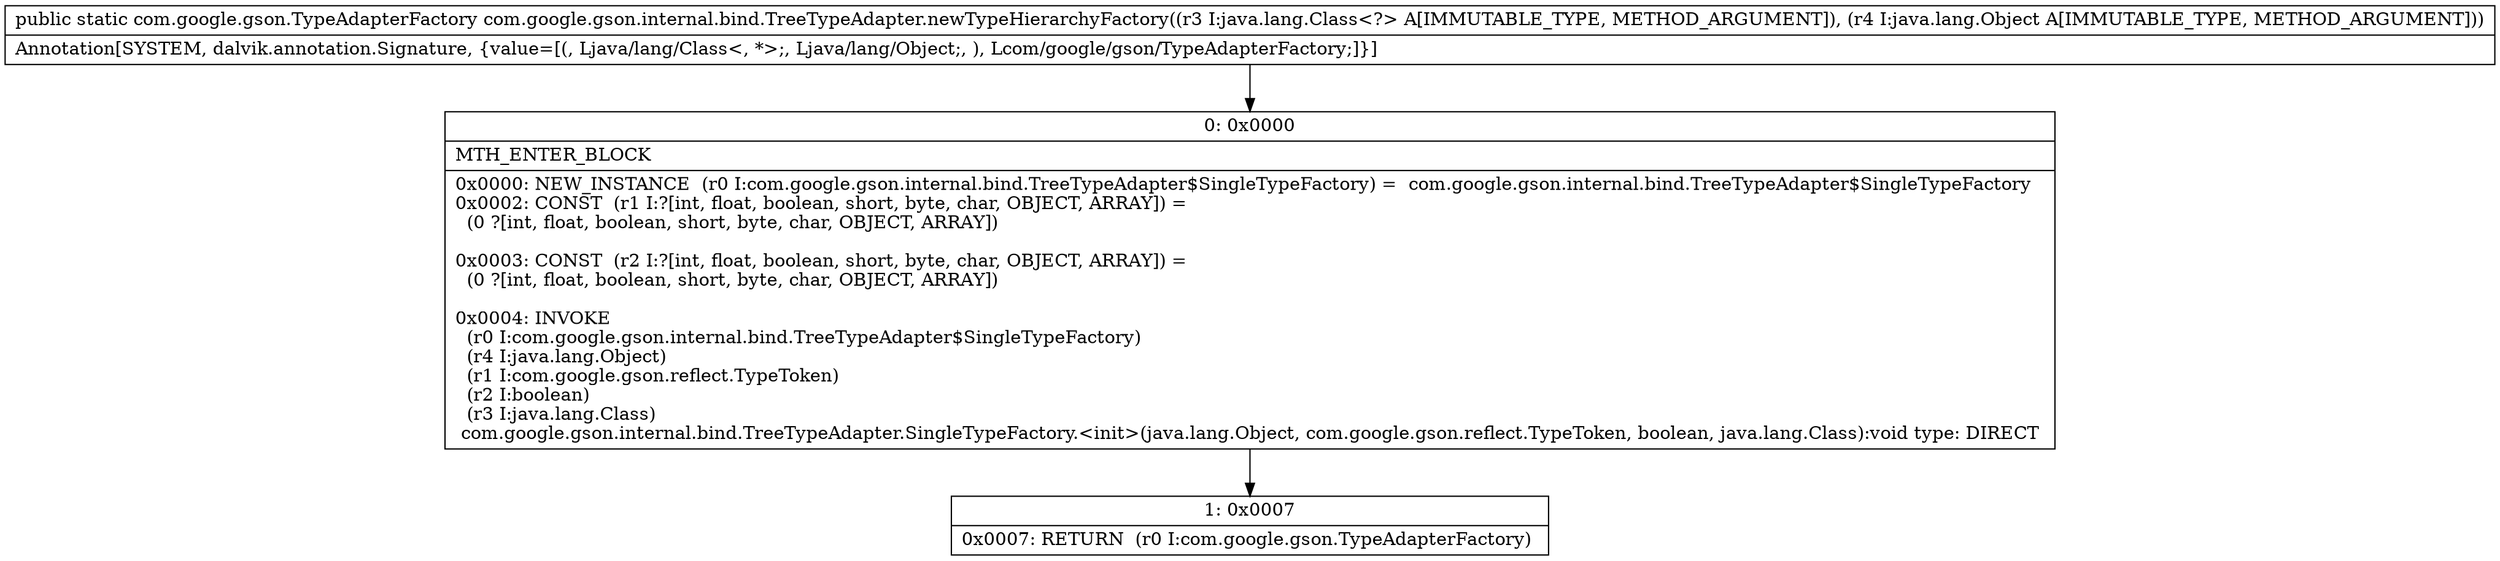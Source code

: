 digraph "CFG forcom.google.gson.internal.bind.TreeTypeAdapter.newTypeHierarchyFactory(Ljava\/lang\/Class;Ljava\/lang\/Object;)Lcom\/google\/gson\/TypeAdapterFactory;" {
Node_0 [shape=record,label="{0\:\ 0x0000|MTH_ENTER_BLOCK\l|0x0000: NEW_INSTANCE  (r0 I:com.google.gson.internal.bind.TreeTypeAdapter$SingleTypeFactory) =  com.google.gson.internal.bind.TreeTypeAdapter$SingleTypeFactory \l0x0002: CONST  (r1 I:?[int, float, boolean, short, byte, char, OBJECT, ARRAY]) = \l  (0 ?[int, float, boolean, short, byte, char, OBJECT, ARRAY])\l \l0x0003: CONST  (r2 I:?[int, float, boolean, short, byte, char, OBJECT, ARRAY]) = \l  (0 ?[int, float, boolean, short, byte, char, OBJECT, ARRAY])\l \l0x0004: INVOKE  \l  (r0 I:com.google.gson.internal.bind.TreeTypeAdapter$SingleTypeFactory)\l  (r4 I:java.lang.Object)\l  (r1 I:com.google.gson.reflect.TypeToken)\l  (r2 I:boolean)\l  (r3 I:java.lang.Class)\l com.google.gson.internal.bind.TreeTypeAdapter.SingleTypeFactory.\<init\>(java.lang.Object, com.google.gson.reflect.TypeToken, boolean, java.lang.Class):void type: DIRECT \l}"];
Node_1 [shape=record,label="{1\:\ 0x0007|0x0007: RETURN  (r0 I:com.google.gson.TypeAdapterFactory) \l}"];
MethodNode[shape=record,label="{public static com.google.gson.TypeAdapterFactory com.google.gson.internal.bind.TreeTypeAdapter.newTypeHierarchyFactory((r3 I:java.lang.Class\<?\> A[IMMUTABLE_TYPE, METHOD_ARGUMENT]), (r4 I:java.lang.Object A[IMMUTABLE_TYPE, METHOD_ARGUMENT]))  | Annotation[SYSTEM, dalvik.annotation.Signature, \{value=[(, Ljava\/lang\/Class\<, *\>;, Ljava\/lang\/Object;, ), Lcom\/google\/gson\/TypeAdapterFactory;]\}]\l}"];
MethodNode -> Node_0;
Node_0 -> Node_1;
}


